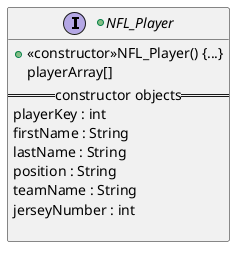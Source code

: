 @startuml
+interface NFL_Player{
+<<constructor>>NFL_Player() {...}
playerArray[]
==constructor objects==
playerKey : int
firstName : String
lastName : String
position : String
teamName : String
jerseyNumber : int

}


@enduml

